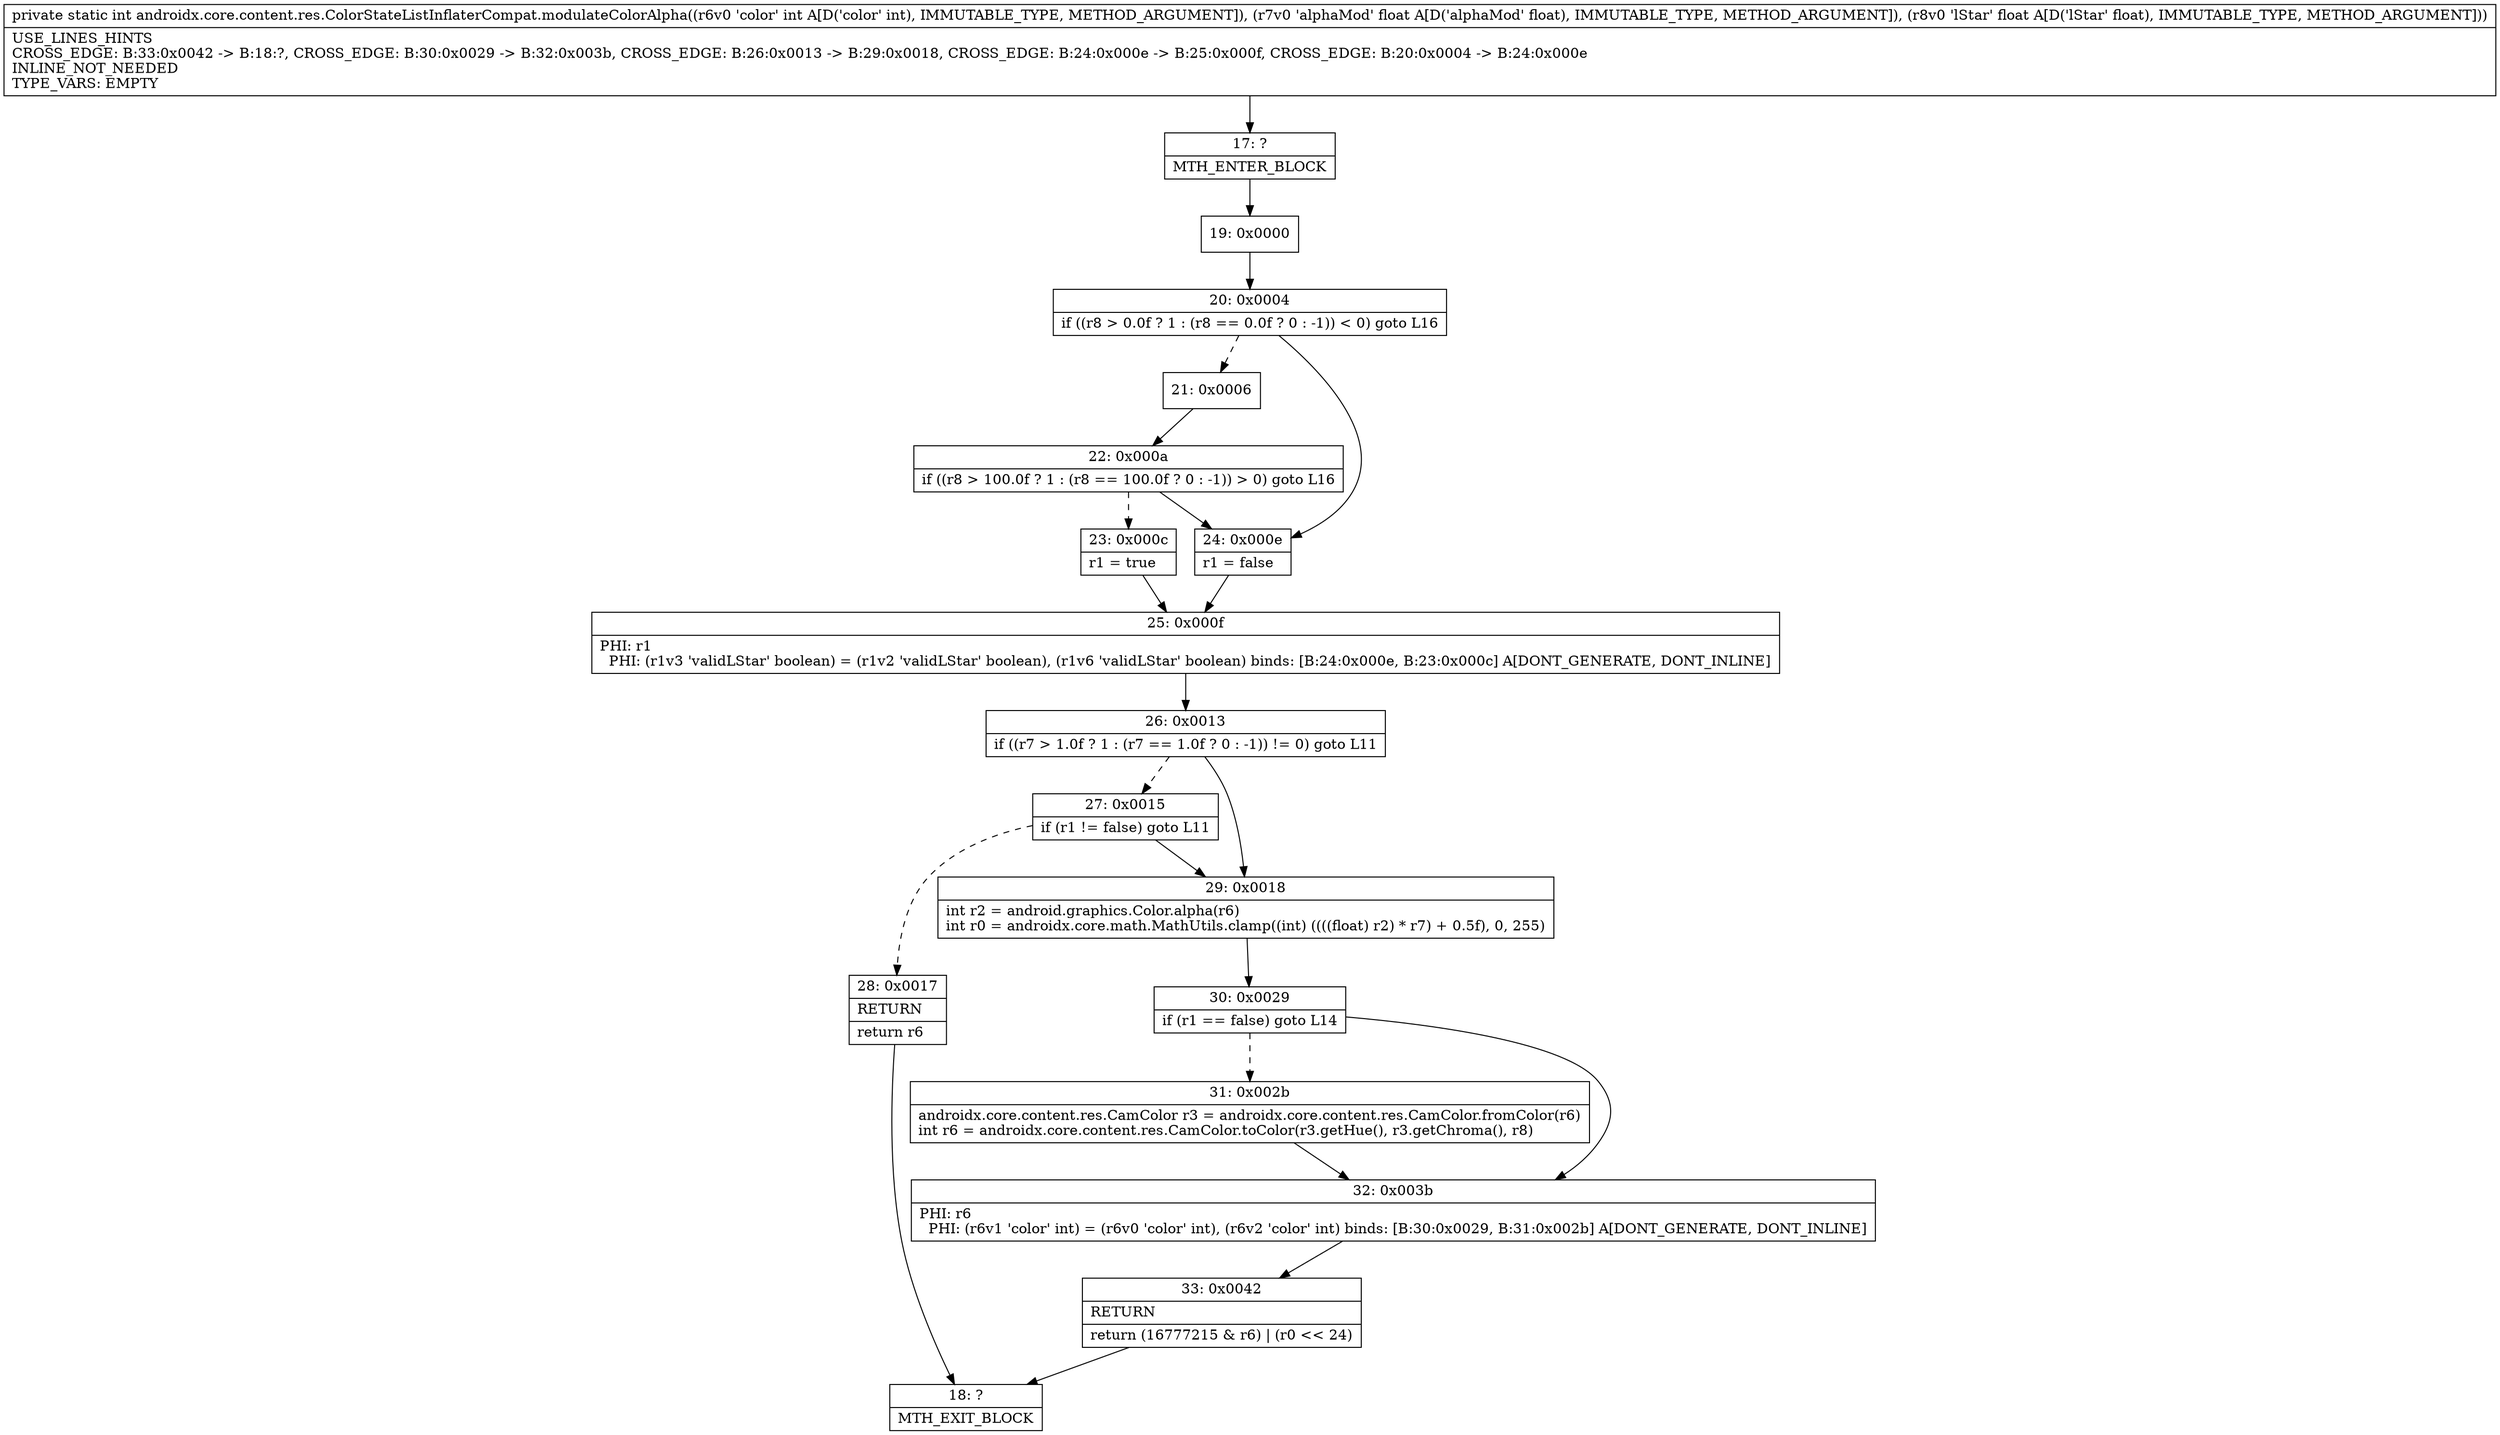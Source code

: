 digraph "CFG forandroidx.core.content.res.ColorStateListInflaterCompat.modulateColorAlpha(IFF)I" {
Node_17 [shape=record,label="{17\:\ ?|MTH_ENTER_BLOCK\l}"];
Node_19 [shape=record,label="{19\:\ 0x0000}"];
Node_20 [shape=record,label="{20\:\ 0x0004|if ((r8 \> 0.0f ? 1 : (r8 == 0.0f ? 0 : \-1)) \< 0) goto L16\l}"];
Node_21 [shape=record,label="{21\:\ 0x0006}"];
Node_22 [shape=record,label="{22\:\ 0x000a|if ((r8 \> 100.0f ? 1 : (r8 == 100.0f ? 0 : \-1)) \> 0) goto L16\l}"];
Node_23 [shape=record,label="{23\:\ 0x000c|r1 = true\l}"];
Node_25 [shape=record,label="{25\:\ 0x000f|PHI: r1 \l  PHI: (r1v3 'validLStar' boolean) = (r1v2 'validLStar' boolean), (r1v6 'validLStar' boolean) binds: [B:24:0x000e, B:23:0x000c] A[DONT_GENERATE, DONT_INLINE]\l}"];
Node_26 [shape=record,label="{26\:\ 0x0013|if ((r7 \> 1.0f ? 1 : (r7 == 1.0f ? 0 : \-1)) != 0) goto L11\l}"];
Node_27 [shape=record,label="{27\:\ 0x0015|if (r1 != false) goto L11\l}"];
Node_28 [shape=record,label="{28\:\ 0x0017|RETURN\l|return r6\l}"];
Node_18 [shape=record,label="{18\:\ ?|MTH_EXIT_BLOCK\l}"];
Node_29 [shape=record,label="{29\:\ 0x0018|int r2 = android.graphics.Color.alpha(r6)\lint r0 = androidx.core.math.MathUtils.clamp((int) ((((float) r2) * r7) + 0.5f), 0, 255)\l}"];
Node_30 [shape=record,label="{30\:\ 0x0029|if (r1 == false) goto L14\l}"];
Node_31 [shape=record,label="{31\:\ 0x002b|androidx.core.content.res.CamColor r3 = androidx.core.content.res.CamColor.fromColor(r6)\lint r6 = androidx.core.content.res.CamColor.toColor(r3.getHue(), r3.getChroma(), r8)\l}"];
Node_32 [shape=record,label="{32\:\ 0x003b|PHI: r6 \l  PHI: (r6v1 'color' int) = (r6v0 'color' int), (r6v2 'color' int) binds: [B:30:0x0029, B:31:0x002b] A[DONT_GENERATE, DONT_INLINE]\l}"];
Node_33 [shape=record,label="{33\:\ 0x0042|RETURN\l|return (16777215 & r6) \| (r0 \<\< 24)\l}"];
Node_24 [shape=record,label="{24\:\ 0x000e|r1 = false\l}"];
MethodNode[shape=record,label="{private static int androidx.core.content.res.ColorStateListInflaterCompat.modulateColorAlpha((r6v0 'color' int A[D('color' int), IMMUTABLE_TYPE, METHOD_ARGUMENT]), (r7v0 'alphaMod' float A[D('alphaMod' float), IMMUTABLE_TYPE, METHOD_ARGUMENT]), (r8v0 'lStar' float A[D('lStar' float), IMMUTABLE_TYPE, METHOD_ARGUMENT]))  | USE_LINES_HINTS\lCROSS_EDGE: B:33:0x0042 \-\> B:18:?, CROSS_EDGE: B:30:0x0029 \-\> B:32:0x003b, CROSS_EDGE: B:26:0x0013 \-\> B:29:0x0018, CROSS_EDGE: B:24:0x000e \-\> B:25:0x000f, CROSS_EDGE: B:20:0x0004 \-\> B:24:0x000e\lINLINE_NOT_NEEDED\lTYPE_VARS: EMPTY\l}"];
MethodNode -> Node_17;Node_17 -> Node_19;
Node_19 -> Node_20;
Node_20 -> Node_21[style=dashed];
Node_20 -> Node_24;
Node_21 -> Node_22;
Node_22 -> Node_23[style=dashed];
Node_22 -> Node_24;
Node_23 -> Node_25;
Node_25 -> Node_26;
Node_26 -> Node_27[style=dashed];
Node_26 -> Node_29;
Node_27 -> Node_28[style=dashed];
Node_27 -> Node_29;
Node_28 -> Node_18;
Node_29 -> Node_30;
Node_30 -> Node_31[style=dashed];
Node_30 -> Node_32;
Node_31 -> Node_32;
Node_32 -> Node_33;
Node_33 -> Node_18;
Node_24 -> Node_25;
}

